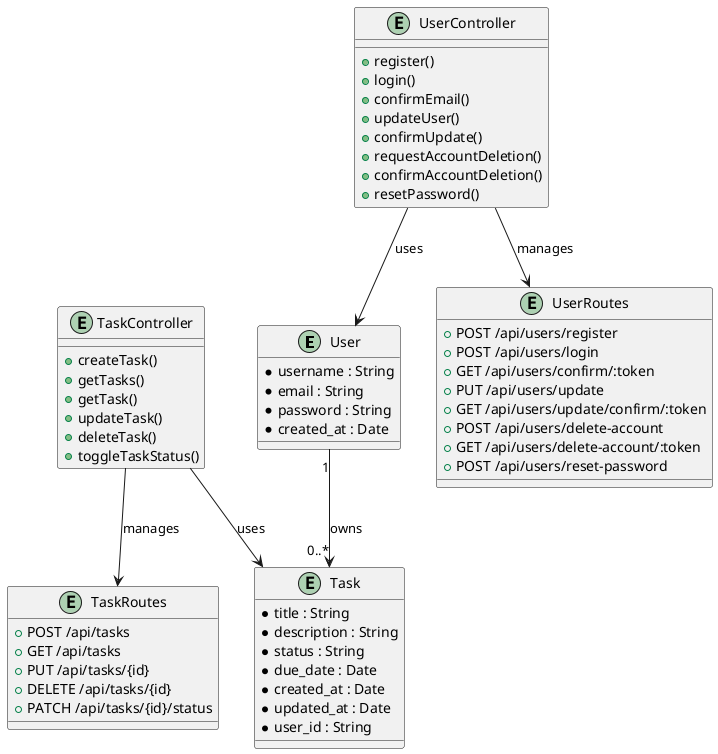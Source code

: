 @startuml

entity User {
*username : String
*email : String
*password : String
*created_at : Date
}

entity Task {
*title : String
*description : String
*status : String
*due_date : Date
*created_at : Date
*updated_at : Date
*user_id : String
}

User "1" --> "0..*" Task : owns

entity UserController {
+register()
+login()
+confirmEmail()
+updateUser()
+confirmUpdate()
+requestAccountDeletion()
+confirmAccountDeletion()
+resetPassword()
}

entity TaskController {
+createTask()
+getTasks()
+getTask()
+updateTask()
+deleteTask()
+toggleTaskStatus()
}

entity UserRoutes {
+POST /api/users/register
+POST /api/users/login
+GET /api/users/confirm/:token
+PUT /api/users/update
+GET /api/users/update/confirm/:token
+POST /api/users/delete-account
+GET /api/users/delete-account/:token
+POST /api/users/reset-password
}

entity TaskRoutes {
+POST /api/tasks
+GET /api/tasks
+PUT /api/tasks/{id}
+DELETE /api/tasks/{id}
+PATCH /api/tasks/{id}/status
}

UserController --> UserRoutes : manages
TaskController --> TaskRoutes : manages

UserController --> User : uses
TaskController --> Task : uses

@enduml